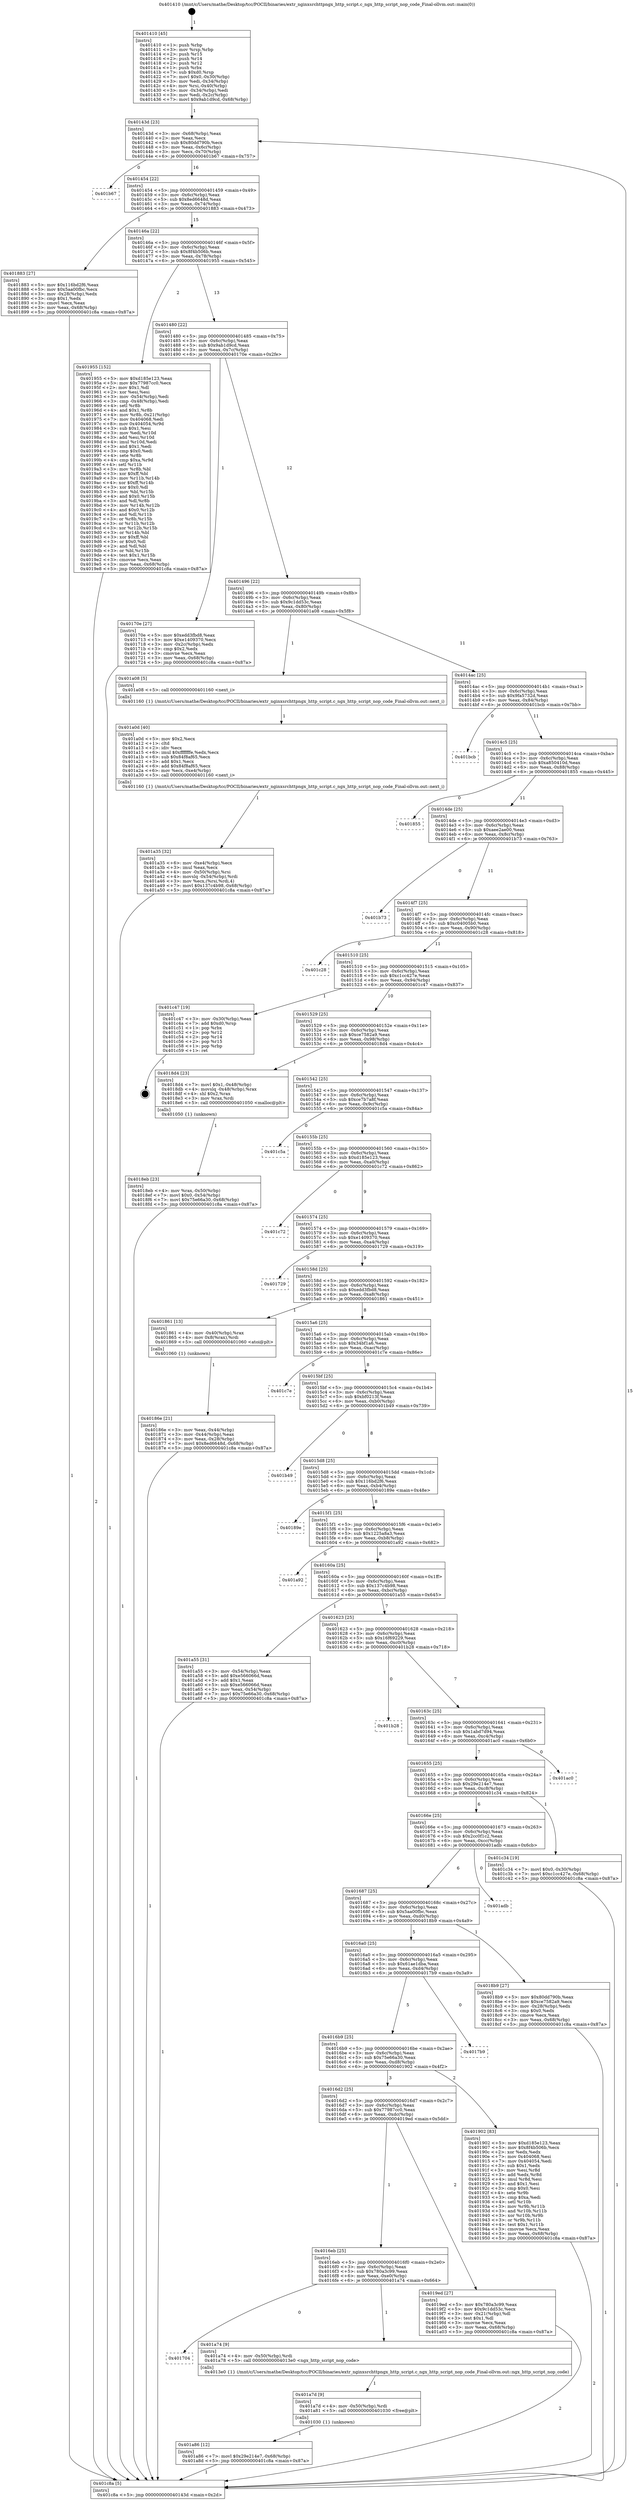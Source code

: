 digraph "0x401410" {
  label = "0x401410 (/mnt/c/Users/mathe/Desktop/tcc/POCII/binaries/extr_nginxsrchttpngx_http_script.c_ngx_http_script_nop_code_Final-ollvm.out::main(0))"
  labelloc = "t"
  node[shape=record]

  Entry [label="",width=0.3,height=0.3,shape=circle,fillcolor=black,style=filled]
  "0x40143d" [label="{
     0x40143d [23]\l
     | [instrs]\l
     &nbsp;&nbsp;0x40143d \<+3\>: mov -0x68(%rbp),%eax\l
     &nbsp;&nbsp;0x401440 \<+2\>: mov %eax,%ecx\l
     &nbsp;&nbsp;0x401442 \<+6\>: sub $0x80dd790b,%ecx\l
     &nbsp;&nbsp;0x401448 \<+3\>: mov %eax,-0x6c(%rbp)\l
     &nbsp;&nbsp;0x40144b \<+3\>: mov %ecx,-0x70(%rbp)\l
     &nbsp;&nbsp;0x40144e \<+6\>: je 0000000000401b67 \<main+0x757\>\l
  }"]
  "0x401b67" [label="{
     0x401b67\l
  }", style=dashed]
  "0x401454" [label="{
     0x401454 [22]\l
     | [instrs]\l
     &nbsp;&nbsp;0x401454 \<+5\>: jmp 0000000000401459 \<main+0x49\>\l
     &nbsp;&nbsp;0x401459 \<+3\>: mov -0x6c(%rbp),%eax\l
     &nbsp;&nbsp;0x40145c \<+5\>: sub $0x8ed6648d,%eax\l
     &nbsp;&nbsp;0x401461 \<+3\>: mov %eax,-0x74(%rbp)\l
     &nbsp;&nbsp;0x401464 \<+6\>: je 0000000000401883 \<main+0x473\>\l
  }"]
  Exit [label="",width=0.3,height=0.3,shape=circle,fillcolor=black,style=filled,peripheries=2]
  "0x401883" [label="{
     0x401883 [27]\l
     | [instrs]\l
     &nbsp;&nbsp;0x401883 \<+5\>: mov $0x116bd2f6,%eax\l
     &nbsp;&nbsp;0x401888 \<+5\>: mov $0x5aa00fbc,%ecx\l
     &nbsp;&nbsp;0x40188d \<+3\>: mov -0x28(%rbp),%edx\l
     &nbsp;&nbsp;0x401890 \<+3\>: cmp $0x1,%edx\l
     &nbsp;&nbsp;0x401893 \<+3\>: cmovl %ecx,%eax\l
     &nbsp;&nbsp;0x401896 \<+3\>: mov %eax,-0x68(%rbp)\l
     &nbsp;&nbsp;0x401899 \<+5\>: jmp 0000000000401c8a \<main+0x87a\>\l
  }"]
  "0x40146a" [label="{
     0x40146a [22]\l
     | [instrs]\l
     &nbsp;&nbsp;0x40146a \<+5\>: jmp 000000000040146f \<main+0x5f\>\l
     &nbsp;&nbsp;0x40146f \<+3\>: mov -0x6c(%rbp),%eax\l
     &nbsp;&nbsp;0x401472 \<+5\>: sub $0x8f4b506b,%eax\l
     &nbsp;&nbsp;0x401477 \<+3\>: mov %eax,-0x78(%rbp)\l
     &nbsp;&nbsp;0x40147a \<+6\>: je 0000000000401955 \<main+0x545\>\l
  }"]
  "0x401a86" [label="{
     0x401a86 [12]\l
     | [instrs]\l
     &nbsp;&nbsp;0x401a86 \<+7\>: movl $0x29e214e7,-0x68(%rbp)\l
     &nbsp;&nbsp;0x401a8d \<+5\>: jmp 0000000000401c8a \<main+0x87a\>\l
  }"]
  "0x401955" [label="{
     0x401955 [152]\l
     | [instrs]\l
     &nbsp;&nbsp;0x401955 \<+5\>: mov $0xd185e123,%eax\l
     &nbsp;&nbsp;0x40195a \<+5\>: mov $0x77987cc0,%ecx\l
     &nbsp;&nbsp;0x40195f \<+2\>: mov $0x1,%dl\l
     &nbsp;&nbsp;0x401961 \<+2\>: xor %esi,%esi\l
     &nbsp;&nbsp;0x401963 \<+3\>: mov -0x54(%rbp),%edi\l
     &nbsp;&nbsp;0x401966 \<+3\>: cmp -0x48(%rbp),%edi\l
     &nbsp;&nbsp;0x401969 \<+4\>: setl %r8b\l
     &nbsp;&nbsp;0x40196d \<+4\>: and $0x1,%r8b\l
     &nbsp;&nbsp;0x401971 \<+4\>: mov %r8b,-0x21(%rbp)\l
     &nbsp;&nbsp;0x401975 \<+7\>: mov 0x404068,%edi\l
     &nbsp;&nbsp;0x40197c \<+8\>: mov 0x404054,%r9d\l
     &nbsp;&nbsp;0x401984 \<+3\>: sub $0x1,%esi\l
     &nbsp;&nbsp;0x401987 \<+3\>: mov %edi,%r10d\l
     &nbsp;&nbsp;0x40198a \<+3\>: add %esi,%r10d\l
     &nbsp;&nbsp;0x40198d \<+4\>: imul %r10d,%edi\l
     &nbsp;&nbsp;0x401991 \<+3\>: and $0x1,%edi\l
     &nbsp;&nbsp;0x401994 \<+3\>: cmp $0x0,%edi\l
     &nbsp;&nbsp;0x401997 \<+4\>: sete %r8b\l
     &nbsp;&nbsp;0x40199b \<+4\>: cmp $0xa,%r9d\l
     &nbsp;&nbsp;0x40199f \<+4\>: setl %r11b\l
     &nbsp;&nbsp;0x4019a3 \<+3\>: mov %r8b,%bl\l
     &nbsp;&nbsp;0x4019a6 \<+3\>: xor $0xff,%bl\l
     &nbsp;&nbsp;0x4019a9 \<+3\>: mov %r11b,%r14b\l
     &nbsp;&nbsp;0x4019ac \<+4\>: xor $0xff,%r14b\l
     &nbsp;&nbsp;0x4019b0 \<+3\>: xor $0x0,%dl\l
     &nbsp;&nbsp;0x4019b3 \<+3\>: mov %bl,%r15b\l
     &nbsp;&nbsp;0x4019b6 \<+4\>: and $0x0,%r15b\l
     &nbsp;&nbsp;0x4019ba \<+3\>: and %dl,%r8b\l
     &nbsp;&nbsp;0x4019bd \<+3\>: mov %r14b,%r12b\l
     &nbsp;&nbsp;0x4019c0 \<+4\>: and $0x0,%r12b\l
     &nbsp;&nbsp;0x4019c4 \<+3\>: and %dl,%r11b\l
     &nbsp;&nbsp;0x4019c7 \<+3\>: or %r8b,%r15b\l
     &nbsp;&nbsp;0x4019ca \<+3\>: or %r11b,%r12b\l
     &nbsp;&nbsp;0x4019cd \<+3\>: xor %r12b,%r15b\l
     &nbsp;&nbsp;0x4019d0 \<+3\>: or %r14b,%bl\l
     &nbsp;&nbsp;0x4019d3 \<+3\>: xor $0xff,%bl\l
     &nbsp;&nbsp;0x4019d6 \<+3\>: or $0x0,%dl\l
     &nbsp;&nbsp;0x4019d9 \<+2\>: and %dl,%bl\l
     &nbsp;&nbsp;0x4019db \<+3\>: or %bl,%r15b\l
     &nbsp;&nbsp;0x4019de \<+4\>: test $0x1,%r15b\l
     &nbsp;&nbsp;0x4019e2 \<+3\>: cmovne %ecx,%eax\l
     &nbsp;&nbsp;0x4019e5 \<+3\>: mov %eax,-0x68(%rbp)\l
     &nbsp;&nbsp;0x4019e8 \<+5\>: jmp 0000000000401c8a \<main+0x87a\>\l
  }"]
  "0x401480" [label="{
     0x401480 [22]\l
     | [instrs]\l
     &nbsp;&nbsp;0x401480 \<+5\>: jmp 0000000000401485 \<main+0x75\>\l
     &nbsp;&nbsp;0x401485 \<+3\>: mov -0x6c(%rbp),%eax\l
     &nbsp;&nbsp;0x401488 \<+5\>: sub $0x9ab1d9cd,%eax\l
     &nbsp;&nbsp;0x40148d \<+3\>: mov %eax,-0x7c(%rbp)\l
     &nbsp;&nbsp;0x401490 \<+6\>: je 000000000040170e \<main+0x2fe\>\l
  }"]
  "0x401a7d" [label="{
     0x401a7d [9]\l
     | [instrs]\l
     &nbsp;&nbsp;0x401a7d \<+4\>: mov -0x50(%rbp),%rdi\l
     &nbsp;&nbsp;0x401a81 \<+5\>: call 0000000000401030 \<free@plt\>\l
     | [calls]\l
     &nbsp;&nbsp;0x401030 \{1\} (unknown)\l
  }"]
  "0x40170e" [label="{
     0x40170e [27]\l
     | [instrs]\l
     &nbsp;&nbsp;0x40170e \<+5\>: mov $0xedd3fbd8,%eax\l
     &nbsp;&nbsp;0x401713 \<+5\>: mov $0xe1409370,%ecx\l
     &nbsp;&nbsp;0x401718 \<+3\>: mov -0x2c(%rbp),%edx\l
     &nbsp;&nbsp;0x40171b \<+3\>: cmp $0x2,%edx\l
     &nbsp;&nbsp;0x40171e \<+3\>: cmovne %ecx,%eax\l
     &nbsp;&nbsp;0x401721 \<+3\>: mov %eax,-0x68(%rbp)\l
     &nbsp;&nbsp;0x401724 \<+5\>: jmp 0000000000401c8a \<main+0x87a\>\l
  }"]
  "0x401496" [label="{
     0x401496 [22]\l
     | [instrs]\l
     &nbsp;&nbsp;0x401496 \<+5\>: jmp 000000000040149b \<main+0x8b\>\l
     &nbsp;&nbsp;0x40149b \<+3\>: mov -0x6c(%rbp),%eax\l
     &nbsp;&nbsp;0x40149e \<+5\>: sub $0x9c1dd53c,%eax\l
     &nbsp;&nbsp;0x4014a3 \<+3\>: mov %eax,-0x80(%rbp)\l
     &nbsp;&nbsp;0x4014a6 \<+6\>: je 0000000000401a08 \<main+0x5f8\>\l
  }"]
  "0x401c8a" [label="{
     0x401c8a [5]\l
     | [instrs]\l
     &nbsp;&nbsp;0x401c8a \<+5\>: jmp 000000000040143d \<main+0x2d\>\l
  }"]
  "0x401410" [label="{
     0x401410 [45]\l
     | [instrs]\l
     &nbsp;&nbsp;0x401410 \<+1\>: push %rbp\l
     &nbsp;&nbsp;0x401411 \<+3\>: mov %rsp,%rbp\l
     &nbsp;&nbsp;0x401414 \<+2\>: push %r15\l
     &nbsp;&nbsp;0x401416 \<+2\>: push %r14\l
     &nbsp;&nbsp;0x401418 \<+2\>: push %r12\l
     &nbsp;&nbsp;0x40141a \<+1\>: push %rbx\l
     &nbsp;&nbsp;0x40141b \<+7\>: sub $0xd0,%rsp\l
     &nbsp;&nbsp;0x401422 \<+7\>: movl $0x0,-0x30(%rbp)\l
     &nbsp;&nbsp;0x401429 \<+3\>: mov %edi,-0x34(%rbp)\l
     &nbsp;&nbsp;0x40142c \<+4\>: mov %rsi,-0x40(%rbp)\l
     &nbsp;&nbsp;0x401430 \<+3\>: mov -0x34(%rbp),%edi\l
     &nbsp;&nbsp;0x401433 \<+3\>: mov %edi,-0x2c(%rbp)\l
     &nbsp;&nbsp;0x401436 \<+7\>: movl $0x9ab1d9cd,-0x68(%rbp)\l
  }"]
  "0x401704" [label="{
     0x401704\l
  }", style=dashed]
  "0x401a08" [label="{
     0x401a08 [5]\l
     | [instrs]\l
     &nbsp;&nbsp;0x401a08 \<+5\>: call 0000000000401160 \<next_i\>\l
     | [calls]\l
     &nbsp;&nbsp;0x401160 \{1\} (/mnt/c/Users/mathe/Desktop/tcc/POCII/binaries/extr_nginxsrchttpngx_http_script.c_ngx_http_script_nop_code_Final-ollvm.out::next_i)\l
  }"]
  "0x4014ac" [label="{
     0x4014ac [25]\l
     | [instrs]\l
     &nbsp;&nbsp;0x4014ac \<+5\>: jmp 00000000004014b1 \<main+0xa1\>\l
     &nbsp;&nbsp;0x4014b1 \<+3\>: mov -0x6c(%rbp),%eax\l
     &nbsp;&nbsp;0x4014b4 \<+5\>: sub $0x9fa5732d,%eax\l
     &nbsp;&nbsp;0x4014b9 \<+6\>: mov %eax,-0x84(%rbp)\l
     &nbsp;&nbsp;0x4014bf \<+6\>: je 0000000000401bcb \<main+0x7bb\>\l
  }"]
  "0x401a74" [label="{
     0x401a74 [9]\l
     | [instrs]\l
     &nbsp;&nbsp;0x401a74 \<+4\>: mov -0x50(%rbp),%rdi\l
     &nbsp;&nbsp;0x401a78 \<+5\>: call 00000000004013e0 \<ngx_http_script_nop_code\>\l
     | [calls]\l
     &nbsp;&nbsp;0x4013e0 \{1\} (/mnt/c/Users/mathe/Desktop/tcc/POCII/binaries/extr_nginxsrchttpngx_http_script.c_ngx_http_script_nop_code_Final-ollvm.out::ngx_http_script_nop_code)\l
  }"]
  "0x401bcb" [label="{
     0x401bcb\l
  }", style=dashed]
  "0x4014c5" [label="{
     0x4014c5 [25]\l
     | [instrs]\l
     &nbsp;&nbsp;0x4014c5 \<+5\>: jmp 00000000004014ca \<main+0xba\>\l
     &nbsp;&nbsp;0x4014ca \<+3\>: mov -0x6c(%rbp),%eax\l
     &nbsp;&nbsp;0x4014cd \<+5\>: sub $0xa850410d,%eax\l
     &nbsp;&nbsp;0x4014d2 \<+6\>: mov %eax,-0x88(%rbp)\l
     &nbsp;&nbsp;0x4014d8 \<+6\>: je 0000000000401855 \<main+0x445\>\l
  }"]
  "0x401a35" [label="{
     0x401a35 [32]\l
     | [instrs]\l
     &nbsp;&nbsp;0x401a35 \<+6\>: mov -0xe4(%rbp),%ecx\l
     &nbsp;&nbsp;0x401a3b \<+3\>: imul %eax,%ecx\l
     &nbsp;&nbsp;0x401a3e \<+4\>: mov -0x50(%rbp),%rsi\l
     &nbsp;&nbsp;0x401a42 \<+4\>: movslq -0x54(%rbp),%rdi\l
     &nbsp;&nbsp;0x401a46 \<+3\>: mov %ecx,(%rsi,%rdi,4)\l
     &nbsp;&nbsp;0x401a49 \<+7\>: movl $0x137c4b98,-0x68(%rbp)\l
     &nbsp;&nbsp;0x401a50 \<+5\>: jmp 0000000000401c8a \<main+0x87a\>\l
  }"]
  "0x401855" [label="{
     0x401855\l
  }", style=dashed]
  "0x4014de" [label="{
     0x4014de [25]\l
     | [instrs]\l
     &nbsp;&nbsp;0x4014de \<+5\>: jmp 00000000004014e3 \<main+0xd3\>\l
     &nbsp;&nbsp;0x4014e3 \<+3\>: mov -0x6c(%rbp),%eax\l
     &nbsp;&nbsp;0x4014e6 \<+5\>: sub $0xaee2ae00,%eax\l
     &nbsp;&nbsp;0x4014eb \<+6\>: mov %eax,-0x8c(%rbp)\l
     &nbsp;&nbsp;0x4014f1 \<+6\>: je 0000000000401b73 \<main+0x763\>\l
  }"]
  "0x401a0d" [label="{
     0x401a0d [40]\l
     | [instrs]\l
     &nbsp;&nbsp;0x401a0d \<+5\>: mov $0x2,%ecx\l
     &nbsp;&nbsp;0x401a12 \<+1\>: cltd\l
     &nbsp;&nbsp;0x401a13 \<+2\>: idiv %ecx\l
     &nbsp;&nbsp;0x401a15 \<+6\>: imul $0xfffffffe,%edx,%ecx\l
     &nbsp;&nbsp;0x401a1b \<+6\>: sub $0x84f8af65,%ecx\l
     &nbsp;&nbsp;0x401a21 \<+3\>: add $0x1,%ecx\l
     &nbsp;&nbsp;0x401a24 \<+6\>: add $0x84f8af65,%ecx\l
     &nbsp;&nbsp;0x401a2a \<+6\>: mov %ecx,-0xe4(%rbp)\l
     &nbsp;&nbsp;0x401a30 \<+5\>: call 0000000000401160 \<next_i\>\l
     | [calls]\l
     &nbsp;&nbsp;0x401160 \{1\} (/mnt/c/Users/mathe/Desktop/tcc/POCII/binaries/extr_nginxsrchttpngx_http_script.c_ngx_http_script_nop_code_Final-ollvm.out::next_i)\l
  }"]
  "0x401b73" [label="{
     0x401b73\l
  }", style=dashed]
  "0x4014f7" [label="{
     0x4014f7 [25]\l
     | [instrs]\l
     &nbsp;&nbsp;0x4014f7 \<+5\>: jmp 00000000004014fc \<main+0xec\>\l
     &nbsp;&nbsp;0x4014fc \<+3\>: mov -0x6c(%rbp),%eax\l
     &nbsp;&nbsp;0x4014ff \<+5\>: sub $0xc04005b0,%eax\l
     &nbsp;&nbsp;0x401504 \<+6\>: mov %eax,-0x90(%rbp)\l
     &nbsp;&nbsp;0x40150a \<+6\>: je 0000000000401c28 \<main+0x818\>\l
  }"]
  "0x4016eb" [label="{
     0x4016eb [25]\l
     | [instrs]\l
     &nbsp;&nbsp;0x4016eb \<+5\>: jmp 00000000004016f0 \<main+0x2e0\>\l
     &nbsp;&nbsp;0x4016f0 \<+3\>: mov -0x6c(%rbp),%eax\l
     &nbsp;&nbsp;0x4016f3 \<+5\>: sub $0x780a3c99,%eax\l
     &nbsp;&nbsp;0x4016f8 \<+6\>: mov %eax,-0xe0(%rbp)\l
     &nbsp;&nbsp;0x4016fe \<+6\>: je 0000000000401a74 \<main+0x664\>\l
  }"]
  "0x401c28" [label="{
     0x401c28\l
  }", style=dashed]
  "0x401510" [label="{
     0x401510 [25]\l
     | [instrs]\l
     &nbsp;&nbsp;0x401510 \<+5\>: jmp 0000000000401515 \<main+0x105\>\l
     &nbsp;&nbsp;0x401515 \<+3\>: mov -0x6c(%rbp),%eax\l
     &nbsp;&nbsp;0x401518 \<+5\>: sub $0xc1cc427e,%eax\l
     &nbsp;&nbsp;0x40151d \<+6\>: mov %eax,-0x94(%rbp)\l
     &nbsp;&nbsp;0x401523 \<+6\>: je 0000000000401c47 \<main+0x837\>\l
  }"]
  "0x4019ed" [label="{
     0x4019ed [27]\l
     | [instrs]\l
     &nbsp;&nbsp;0x4019ed \<+5\>: mov $0x780a3c99,%eax\l
     &nbsp;&nbsp;0x4019f2 \<+5\>: mov $0x9c1dd53c,%ecx\l
     &nbsp;&nbsp;0x4019f7 \<+3\>: mov -0x21(%rbp),%dl\l
     &nbsp;&nbsp;0x4019fa \<+3\>: test $0x1,%dl\l
     &nbsp;&nbsp;0x4019fd \<+3\>: cmovne %ecx,%eax\l
     &nbsp;&nbsp;0x401a00 \<+3\>: mov %eax,-0x68(%rbp)\l
     &nbsp;&nbsp;0x401a03 \<+5\>: jmp 0000000000401c8a \<main+0x87a\>\l
  }"]
  "0x401c47" [label="{
     0x401c47 [19]\l
     | [instrs]\l
     &nbsp;&nbsp;0x401c47 \<+3\>: mov -0x30(%rbp),%eax\l
     &nbsp;&nbsp;0x401c4a \<+7\>: add $0xd0,%rsp\l
     &nbsp;&nbsp;0x401c51 \<+1\>: pop %rbx\l
     &nbsp;&nbsp;0x401c52 \<+2\>: pop %r12\l
     &nbsp;&nbsp;0x401c54 \<+2\>: pop %r14\l
     &nbsp;&nbsp;0x401c56 \<+2\>: pop %r15\l
     &nbsp;&nbsp;0x401c58 \<+1\>: pop %rbp\l
     &nbsp;&nbsp;0x401c59 \<+1\>: ret\l
  }"]
  "0x401529" [label="{
     0x401529 [25]\l
     | [instrs]\l
     &nbsp;&nbsp;0x401529 \<+5\>: jmp 000000000040152e \<main+0x11e\>\l
     &nbsp;&nbsp;0x40152e \<+3\>: mov -0x6c(%rbp),%eax\l
     &nbsp;&nbsp;0x401531 \<+5\>: sub $0xce7582a9,%eax\l
     &nbsp;&nbsp;0x401536 \<+6\>: mov %eax,-0x98(%rbp)\l
     &nbsp;&nbsp;0x40153c \<+6\>: je 00000000004018d4 \<main+0x4c4\>\l
  }"]
  "0x4016d2" [label="{
     0x4016d2 [25]\l
     | [instrs]\l
     &nbsp;&nbsp;0x4016d2 \<+5\>: jmp 00000000004016d7 \<main+0x2c7\>\l
     &nbsp;&nbsp;0x4016d7 \<+3\>: mov -0x6c(%rbp),%eax\l
     &nbsp;&nbsp;0x4016da \<+5\>: sub $0x77987cc0,%eax\l
     &nbsp;&nbsp;0x4016df \<+6\>: mov %eax,-0xdc(%rbp)\l
     &nbsp;&nbsp;0x4016e5 \<+6\>: je 00000000004019ed \<main+0x5dd\>\l
  }"]
  "0x4018d4" [label="{
     0x4018d4 [23]\l
     | [instrs]\l
     &nbsp;&nbsp;0x4018d4 \<+7\>: movl $0x1,-0x48(%rbp)\l
     &nbsp;&nbsp;0x4018db \<+4\>: movslq -0x48(%rbp),%rax\l
     &nbsp;&nbsp;0x4018df \<+4\>: shl $0x2,%rax\l
     &nbsp;&nbsp;0x4018e3 \<+3\>: mov %rax,%rdi\l
     &nbsp;&nbsp;0x4018e6 \<+5\>: call 0000000000401050 \<malloc@plt\>\l
     | [calls]\l
     &nbsp;&nbsp;0x401050 \{1\} (unknown)\l
  }"]
  "0x401542" [label="{
     0x401542 [25]\l
     | [instrs]\l
     &nbsp;&nbsp;0x401542 \<+5\>: jmp 0000000000401547 \<main+0x137\>\l
     &nbsp;&nbsp;0x401547 \<+3\>: mov -0x6c(%rbp),%eax\l
     &nbsp;&nbsp;0x40154a \<+5\>: sub $0xce7b7a8f,%eax\l
     &nbsp;&nbsp;0x40154f \<+6\>: mov %eax,-0x9c(%rbp)\l
     &nbsp;&nbsp;0x401555 \<+6\>: je 0000000000401c5a \<main+0x84a\>\l
  }"]
  "0x401902" [label="{
     0x401902 [83]\l
     | [instrs]\l
     &nbsp;&nbsp;0x401902 \<+5\>: mov $0xd185e123,%eax\l
     &nbsp;&nbsp;0x401907 \<+5\>: mov $0x8f4b506b,%ecx\l
     &nbsp;&nbsp;0x40190c \<+2\>: xor %edx,%edx\l
     &nbsp;&nbsp;0x40190e \<+7\>: mov 0x404068,%esi\l
     &nbsp;&nbsp;0x401915 \<+7\>: mov 0x404054,%edi\l
     &nbsp;&nbsp;0x40191c \<+3\>: sub $0x1,%edx\l
     &nbsp;&nbsp;0x40191f \<+3\>: mov %esi,%r8d\l
     &nbsp;&nbsp;0x401922 \<+3\>: add %edx,%r8d\l
     &nbsp;&nbsp;0x401925 \<+4\>: imul %r8d,%esi\l
     &nbsp;&nbsp;0x401929 \<+3\>: and $0x1,%esi\l
     &nbsp;&nbsp;0x40192c \<+3\>: cmp $0x0,%esi\l
     &nbsp;&nbsp;0x40192f \<+4\>: sete %r9b\l
     &nbsp;&nbsp;0x401933 \<+3\>: cmp $0xa,%edi\l
     &nbsp;&nbsp;0x401936 \<+4\>: setl %r10b\l
     &nbsp;&nbsp;0x40193a \<+3\>: mov %r9b,%r11b\l
     &nbsp;&nbsp;0x40193d \<+3\>: and %r10b,%r11b\l
     &nbsp;&nbsp;0x401940 \<+3\>: xor %r10b,%r9b\l
     &nbsp;&nbsp;0x401943 \<+3\>: or %r9b,%r11b\l
     &nbsp;&nbsp;0x401946 \<+4\>: test $0x1,%r11b\l
     &nbsp;&nbsp;0x40194a \<+3\>: cmovne %ecx,%eax\l
     &nbsp;&nbsp;0x40194d \<+3\>: mov %eax,-0x68(%rbp)\l
     &nbsp;&nbsp;0x401950 \<+5\>: jmp 0000000000401c8a \<main+0x87a\>\l
  }"]
  "0x401c5a" [label="{
     0x401c5a\l
  }", style=dashed]
  "0x40155b" [label="{
     0x40155b [25]\l
     | [instrs]\l
     &nbsp;&nbsp;0x40155b \<+5\>: jmp 0000000000401560 \<main+0x150\>\l
     &nbsp;&nbsp;0x401560 \<+3\>: mov -0x6c(%rbp),%eax\l
     &nbsp;&nbsp;0x401563 \<+5\>: sub $0xd185e123,%eax\l
     &nbsp;&nbsp;0x401568 \<+6\>: mov %eax,-0xa0(%rbp)\l
     &nbsp;&nbsp;0x40156e \<+6\>: je 0000000000401c72 \<main+0x862\>\l
  }"]
  "0x4016b9" [label="{
     0x4016b9 [25]\l
     | [instrs]\l
     &nbsp;&nbsp;0x4016b9 \<+5\>: jmp 00000000004016be \<main+0x2ae\>\l
     &nbsp;&nbsp;0x4016be \<+3\>: mov -0x6c(%rbp),%eax\l
     &nbsp;&nbsp;0x4016c1 \<+5\>: sub $0x75e66a30,%eax\l
     &nbsp;&nbsp;0x4016c6 \<+6\>: mov %eax,-0xd8(%rbp)\l
     &nbsp;&nbsp;0x4016cc \<+6\>: je 0000000000401902 \<main+0x4f2\>\l
  }"]
  "0x401c72" [label="{
     0x401c72\l
  }", style=dashed]
  "0x401574" [label="{
     0x401574 [25]\l
     | [instrs]\l
     &nbsp;&nbsp;0x401574 \<+5\>: jmp 0000000000401579 \<main+0x169\>\l
     &nbsp;&nbsp;0x401579 \<+3\>: mov -0x6c(%rbp),%eax\l
     &nbsp;&nbsp;0x40157c \<+5\>: sub $0xe1409370,%eax\l
     &nbsp;&nbsp;0x401581 \<+6\>: mov %eax,-0xa4(%rbp)\l
     &nbsp;&nbsp;0x401587 \<+6\>: je 0000000000401729 \<main+0x319\>\l
  }"]
  "0x4017b9" [label="{
     0x4017b9\l
  }", style=dashed]
  "0x401729" [label="{
     0x401729\l
  }", style=dashed]
  "0x40158d" [label="{
     0x40158d [25]\l
     | [instrs]\l
     &nbsp;&nbsp;0x40158d \<+5\>: jmp 0000000000401592 \<main+0x182\>\l
     &nbsp;&nbsp;0x401592 \<+3\>: mov -0x6c(%rbp),%eax\l
     &nbsp;&nbsp;0x401595 \<+5\>: sub $0xedd3fbd8,%eax\l
     &nbsp;&nbsp;0x40159a \<+6\>: mov %eax,-0xa8(%rbp)\l
     &nbsp;&nbsp;0x4015a0 \<+6\>: je 0000000000401861 \<main+0x451\>\l
  }"]
  "0x4018eb" [label="{
     0x4018eb [23]\l
     | [instrs]\l
     &nbsp;&nbsp;0x4018eb \<+4\>: mov %rax,-0x50(%rbp)\l
     &nbsp;&nbsp;0x4018ef \<+7\>: movl $0x0,-0x54(%rbp)\l
     &nbsp;&nbsp;0x4018f6 \<+7\>: movl $0x75e66a30,-0x68(%rbp)\l
     &nbsp;&nbsp;0x4018fd \<+5\>: jmp 0000000000401c8a \<main+0x87a\>\l
  }"]
  "0x401861" [label="{
     0x401861 [13]\l
     | [instrs]\l
     &nbsp;&nbsp;0x401861 \<+4\>: mov -0x40(%rbp),%rax\l
     &nbsp;&nbsp;0x401865 \<+4\>: mov 0x8(%rax),%rdi\l
     &nbsp;&nbsp;0x401869 \<+5\>: call 0000000000401060 \<atoi@plt\>\l
     | [calls]\l
     &nbsp;&nbsp;0x401060 \{1\} (unknown)\l
  }"]
  "0x4015a6" [label="{
     0x4015a6 [25]\l
     | [instrs]\l
     &nbsp;&nbsp;0x4015a6 \<+5\>: jmp 00000000004015ab \<main+0x19b\>\l
     &nbsp;&nbsp;0x4015ab \<+3\>: mov -0x6c(%rbp),%eax\l
     &nbsp;&nbsp;0x4015ae \<+5\>: sub $0x34bf1a6,%eax\l
     &nbsp;&nbsp;0x4015b3 \<+6\>: mov %eax,-0xac(%rbp)\l
     &nbsp;&nbsp;0x4015b9 \<+6\>: je 0000000000401c7e \<main+0x86e\>\l
  }"]
  "0x40186e" [label="{
     0x40186e [21]\l
     | [instrs]\l
     &nbsp;&nbsp;0x40186e \<+3\>: mov %eax,-0x44(%rbp)\l
     &nbsp;&nbsp;0x401871 \<+3\>: mov -0x44(%rbp),%eax\l
     &nbsp;&nbsp;0x401874 \<+3\>: mov %eax,-0x28(%rbp)\l
     &nbsp;&nbsp;0x401877 \<+7\>: movl $0x8ed6648d,-0x68(%rbp)\l
     &nbsp;&nbsp;0x40187e \<+5\>: jmp 0000000000401c8a \<main+0x87a\>\l
  }"]
  "0x4016a0" [label="{
     0x4016a0 [25]\l
     | [instrs]\l
     &nbsp;&nbsp;0x4016a0 \<+5\>: jmp 00000000004016a5 \<main+0x295\>\l
     &nbsp;&nbsp;0x4016a5 \<+3\>: mov -0x6c(%rbp),%eax\l
     &nbsp;&nbsp;0x4016a8 \<+5\>: sub $0x61ae1dba,%eax\l
     &nbsp;&nbsp;0x4016ad \<+6\>: mov %eax,-0xd4(%rbp)\l
     &nbsp;&nbsp;0x4016b3 \<+6\>: je 00000000004017b9 \<main+0x3a9\>\l
  }"]
  "0x401c7e" [label="{
     0x401c7e\l
  }", style=dashed]
  "0x4015bf" [label="{
     0x4015bf [25]\l
     | [instrs]\l
     &nbsp;&nbsp;0x4015bf \<+5\>: jmp 00000000004015c4 \<main+0x1b4\>\l
     &nbsp;&nbsp;0x4015c4 \<+3\>: mov -0x6c(%rbp),%eax\l
     &nbsp;&nbsp;0x4015c7 \<+5\>: sub $0xbf0213f,%eax\l
     &nbsp;&nbsp;0x4015cc \<+6\>: mov %eax,-0xb0(%rbp)\l
     &nbsp;&nbsp;0x4015d2 \<+6\>: je 0000000000401b49 \<main+0x739\>\l
  }"]
  "0x4018b9" [label="{
     0x4018b9 [27]\l
     | [instrs]\l
     &nbsp;&nbsp;0x4018b9 \<+5\>: mov $0x80dd790b,%eax\l
     &nbsp;&nbsp;0x4018be \<+5\>: mov $0xce7582a9,%ecx\l
     &nbsp;&nbsp;0x4018c3 \<+3\>: mov -0x28(%rbp),%edx\l
     &nbsp;&nbsp;0x4018c6 \<+3\>: cmp $0x0,%edx\l
     &nbsp;&nbsp;0x4018c9 \<+3\>: cmove %ecx,%eax\l
     &nbsp;&nbsp;0x4018cc \<+3\>: mov %eax,-0x68(%rbp)\l
     &nbsp;&nbsp;0x4018cf \<+5\>: jmp 0000000000401c8a \<main+0x87a\>\l
  }"]
  "0x401b49" [label="{
     0x401b49\l
  }", style=dashed]
  "0x4015d8" [label="{
     0x4015d8 [25]\l
     | [instrs]\l
     &nbsp;&nbsp;0x4015d8 \<+5\>: jmp 00000000004015dd \<main+0x1cd\>\l
     &nbsp;&nbsp;0x4015dd \<+3\>: mov -0x6c(%rbp),%eax\l
     &nbsp;&nbsp;0x4015e0 \<+5\>: sub $0x116bd2f6,%eax\l
     &nbsp;&nbsp;0x4015e5 \<+6\>: mov %eax,-0xb4(%rbp)\l
     &nbsp;&nbsp;0x4015eb \<+6\>: je 000000000040189e \<main+0x48e\>\l
  }"]
  "0x401687" [label="{
     0x401687 [25]\l
     | [instrs]\l
     &nbsp;&nbsp;0x401687 \<+5\>: jmp 000000000040168c \<main+0x27c\>\l
     &nbsp;&nbsp;0x40168c \<+3\>: mov -0x6c(%rbp),%eax\l
     &nbsp;&nbsp;0x40168f \<+5\>: sub $0x5aa00fbc,%eax\l
     &nbsp;&nbsp;0x401694 \<+6\>: mov %eax,-0xd0(%rbp)\l
     &nbsp;&nbsp;0x40169a \<+6\>: je 00000000004018b9 \<main+0x4a9\>\l
  }"]
  "0x40189e" [label="{
     0x40189e\l
  }", style=dashed]
  "0x4015f1" [label="{
     0x4015f1 [25]\l
     | [instrs]\l
     &nbsp;&nbsp;0x4015f1 \<+5\>: jmp 00000000004015f6 \<main+0x1e6\>\l
     &nbsp;&nbsp;0x4015f6 \<+3\>: mov -0x6c(%rbp),%eax\l
     &nbsp;&nbsp;0x4015f9 \<+5\>: sub $0x1225a8a3,%eax\l
     &nbsp;&nbsp;0x4015fe \<+6\>: mov %eax,-0xb8(%rbp)\l
     &nbsp;&nbsp;0x401604 \<+6\>: je 0000000000401a92 \<main+0x682\>\l
  }"]
  "0x401adb" [label="{
     0x401adb\l
  }", style=dashed]
  "0x401a92" [label="{
     0x401a92\l
  }", style=dashed]
  "0x40160a" [label="{
     0x40160a [25]\l
     | [instrs]\l
     &nbsp;&nbsp;0x40160a \<+5\>: jmp 000000000040160f \<main+0x1ff\>\l
     &nbsp;&nbsp;0x40160f \<+3\>: mov -0x6c(%rbp),%eax\l
     &nbsp;&nbsp;0x401612 \<+5\>: sub $0x137c4b98,%eax\l
     &nbsp;&nbsp;0x401617 \<+6\>: mov %eax,-0xbc(%rbp)\l
     &nbsp;&nbsp;0x40161d \<+6\>: je 0000000000401a55 \<main+0x645\>\l
  }"]
  "0x40166e" [label="{
     0x40166e [25]\l
     | [instrs]\l
     &nbsp;&nbsp;0x40166e \<+5\>: jmp 0000000000401673 \<main+0x263\>\l
     &nbsp;&nbsp;0x401673 \<+3\>: mov -0x6c(%rbp),%eax\l
     &nbsp;&nbsp;0x401676 \<+5\>: sub $0x2cc0f1c2,%eax\l
     &nbsp;&nbsp;0x40167b \<+6\>: mov %eax,-0xcc(%rbp)\l
     &nbsp;&nbsp;0x401681 \<+6\>: je 0000000000401adb \<main+0x6cb\>\l
  }"]
  "0x401a55" [label="{
     0x401a55 [31]\l
     | [instrs]\l
     &nbsp;&nbsp;0x401a55 \<+3\>: mov -0x54(%rbp),%eax\l
     &nbsp;&nbsp;0x401a58 \<+5\>: add $0xe566066d,%eax\l
     &nbsp;&nbsp;0x401a5d \<+3\>: add $0x1,%eax\l
     &nbsp;&nbsp;0x401a60 \<+5\>: sub $0xe566066d,%eax\l
     &nbsp;&nbsp;0x401a65 \<+3\>: mov %eax,-0x54(%rbp)\l
     &nbsp;&nbsp;0x401a68 \<+7\>: movl $0x75e66a30,-0x68(%rbp)\l
     &nbsp;&nbsp;0x401a6f \<+5\>: jmp 0000000000401c8a \<main+0x87a\>\l
  }"]
  "0x401623" [label="{
     0x401623 [25]\l
     | [instrs]\l
     &nbsp;&nbsp;0x401623 \<+5\>: jmp 0000000000401628 \<main+0x218\>\l
     &nbsp;&nbsp;0x401628 \<+3\>: mov -0x6c(%rbp),%eax\l
     &nbsp;&nbsp;0x40162b \<+5\>: sub $0x16f69229,%eax\l
     &nbsp;&nbsp;0x401630 \<+6\>: mov %eax,-0xc0(%rbp)\l
     &nbsp;&nbsp;0x401636 \<+6\>: je 0000000000401b28 \<main+0x718\>\l
  }"]
  "0x401c34" [label="{
     0x401c34 [19]\l
     | [instrs]\l
     &nbsp;&nbsp;0x401c34 \<+7\>: movl $0x0,-0x30(%rbp)\l
     &nbsp;&nbsp;0x401c3b \<+7\>: movl $0xc1cc427e,-0x68(%rbp)\l
     &nbsp;&nbsp;0x401c42 \<+5\>: jmp 0000000000401c8a \<main+0x87a\>\l
  }"]
  "0x401b28" [label="{
     0x401b28\l
  }", style=dashed]
  "0x40163c" [label="{
     0x40163c [25]\l
     | [instrs]\l
     &nbsp;&nbsp;0x40163c \<+5\>: jmp 0000000000401641 \<main+0x231\>\l
     &nbsp;&nbsp;0x401641 \<+3\>: mov -0x6c(%rbp),%eax\l
     &nbsp;&nbsp;0x401644 \<+5\>: sub $0x1abd7d94,%eax\l
     &nbsp;&nbsp;0x401649 \<+6\>: mov %eax,-0xc4(%rbp)\l
     &nbsp;&nbsp;0x40164f \<+6\>: je 0000000000401ac0 \<main+0x6b0\>\l
  }"]
  "0x401655" [label="{
     0x401655 [25]\l
     | [instrs]\l
     &nbsp;&nbsp;0x401655 \<+5\>: jmp 000000000040165a \<main+0x24a\>\l
     &nbsp;&nbsp;0x40165a \<+3\>: mov -0x6c(%rbp),%eax\l
     &nbsp;&nbsp;0x40165d \<+5\>: sub $0x29e214e7,%eax\l
     &nbsp;&nbsp;0x401662 \<+6\>: mov %eax,-0xc8(%rbp)\l
     &nbsp;&nbsp;0x401668 \<+6\>: je 0000000000401c34 \<main+0x824\>\l
  }"]
  "0x401ac0" [label="{
     0x401ac0\l
  }", style=dashed]
  Entry -> "0x401410" [label=" 1"]
  "0x40143d" -> "0x401b67" [label=" 0"]
  "0x40143d" -> "0x401454" [label=" 16"]
  "0x401c47" -> Exit [label=" 1"]
  "0x401454" -> "0x401883" [label=" 1"]
  "0x401454" -> "0x40146a" [label=" 15"]
  "0x401c34" -> "0x401c8a" [label=" 1"]
  "0x40146a" -> "0x401955" [label=" 2"]
  "0x40146a" -> "0x401480" [label=" 13"]
  "0x401a86" -> "0x401c8a" [label=" 1"]
  "0x401480" -> "0x40170e" [label=" 1"]
  "0x401480" -> "0x401496" [label=" 12"]
  "0x40170e" -> "0x401c8a" [label=" 1"]
  "0x401410" -> "0x40143d" [label=" 1"]
  "0x401c8a" -> "0x40143d" [label=" 15"]
  "0x401a7d" -> "0x401a86" [label=" 1"]
  "0x401496" -> "0x401a08" [label=" 1"]
  "0x401496" -> "0x4014ac" [label=" 11"]
  "0x401a74" -> "0x401a7d" [label=" 1"]
  "0x4014ac" -> "0x401bcb" [label=" 0"]
  "0x4014ac" -> "0x4014c5" [label=" 11"]
  "0x4016eb" -> "0x401704" [label=" 0"]
  "0x4014c5" -> "0x401855" [label=" 0"]
  "0x4014c5" -> "0x4014de" [label=" 11"]
  "0x4016eb" -> "0x401a74" [label=" 1"]
  "0x4014de" -> "0x401b73" [label=" 0"]
  "0x4014de" -> "0x4014f7" [label=" 11"]
  "0x401a55" -> "0x401c8a" [label=" 1"]
  "0x4014f7" -> "0x401c28" [label=" 0"]
  "0x4014f7" -> "0x401510" [label=" 11"]
  "0x401a35" -> "0x401c8a" [label=" 1"]
  "0x401510" -> "0x401c47" [label=" 1"]
  "0x401510" -> "0x401529" [label=" 10"]
  "0x401a0d" -> "0x401a35" [label=" 1"]
  "0x401529" -> "0x4018d4" [label=" 1"]
  "0x401529" -> "0x401542" [label=" 9"]
  "0x4019ed" -> "0x401c8a" [label=" 2"]
  "0x401542" -> "0x401c5a" [label=" 0"]
  "0x401542" -> "0x40155b" [label=" 9"]
  "0x4016d2" -> "0x4016eb" [label=" 1"]
  "0x40155b" -> "0x401c72" [label=" 0"]
  "0x40155b" -> "0x401574" [label=" 9"]
  "0x401a08" -> "0x401a0d" [label=" 1"]
  "0x401574" -> "0x401729" [label=" 0"]
  "0x401574" -> "0x40158d" [label=" 9"]
  "0x401955" -> "0x401c8a" [label=" 2"]
  "0x40158d" -> "0x401861" [label=" 1"]
  "0x40158d" -> "0x4015a6" [label=" 8"]
  "0x401861" -> "0x40186e" [label=" 1"]
  "0x40186e" -> "0x401c8a" [label=" 1"]
  "0x401883" -> "0x401c8a" [label=" 1"]
  "0x4016b9" -> "0x4016d2" [label=" 3"]
  "0x4015a6" -> "0x401c7e" [label=" 0"]
  "0x4015a6" -> "0x4015bf" [label=" 8"]
  "0x4016b9" -> "0x401902" [label=" 2"]
  "0x4015bf" -> "0x401b49" [label=" 0"]
  "0x4015bf" -> "0x4015d8" [label=" 8"]
  "0x4016d2" -> "0x4019ed" [label=" 2"]
  "0x4015d8" -> "0x40189e" [label=" 0"]
  "0x4015d8" -> "0x4015f1" [label=" 8"]
  "0x4016a0" -> "0x4017b9" [label=" 0"]
  "0x4015f1" -> "0x401a92" [label=" 0"]
  "0x4015f1" -> "0x40160a" [label=" 8"]
  "0x401902" -> "0x401c8a" [label=" 2"]
  "0x40160a" -> "0x401a55" [label=" 1"]
  "0x40160a" -> "0x401623" [label=" 7"]
  "0x4018d4" -> "0x4018eb" [label=" 1"]
  "0x401623" -> "0x401b28" [label=" 0"]
  "0x401623" -> "0x40163c" [label=" 7"]
  "0x4018b9" -> "0x401c8a" [label=" 1"]
  "0x40163c" -> "0x401ac0" [label=" 0"]
  "0x40163c" -> "0x401655" [label=" 7"]
  "0x401687" -> "0x4016a0" [label=" 5"]
  "0x401655" -> "0x401c34" [label=" 1"]
  "0x401655" -> "0x40166e" [label=" 6"]
  "0x4018eb" -> "0x401c8a" [label=" 1"]
  "0x40166e" -> "0x401adb" [label=" 0"]
  "0x40166e" -> "0x401687" [label=" 6"]
  "0x4016a0" -> "0x4016b9" [label=" 5"]
  "0x401687" -> "0x4018b9" [label=" 1"]
}
